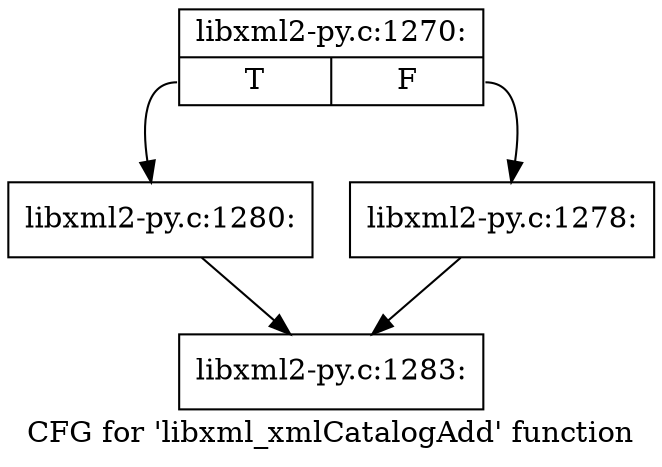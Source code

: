 digraph "CFG for 'libxml_xmlCatalogAdd' function" {
	label="CFG for 'libxml_xmlCatalogAdd' function";

	Node0x3cf5c30 [shape=record,label="{libxml2-py.c:1270:|{<s0>T|<s1>F}}"];
	Node0x3cf5c30:s0 -> Node0x3cf8f70;
	Node0x3cf5c30:s1 -> Node0x3cf8f20;
	Node0x3cf8f20 [shape=record,label="{libxml2-py.c:1278:}"];
	Node0x3cf8f20 -> Node0x3cf7200;
	Node0x3cf8f70 [shape=record,label="{libxml2-py.c:1280:}"];
	Node0x3cf8f70 -> Node0x3cf7200;
	Node0x3cf7200 [shape=record,label="{libxml2-py.c:1283:}"];
}
